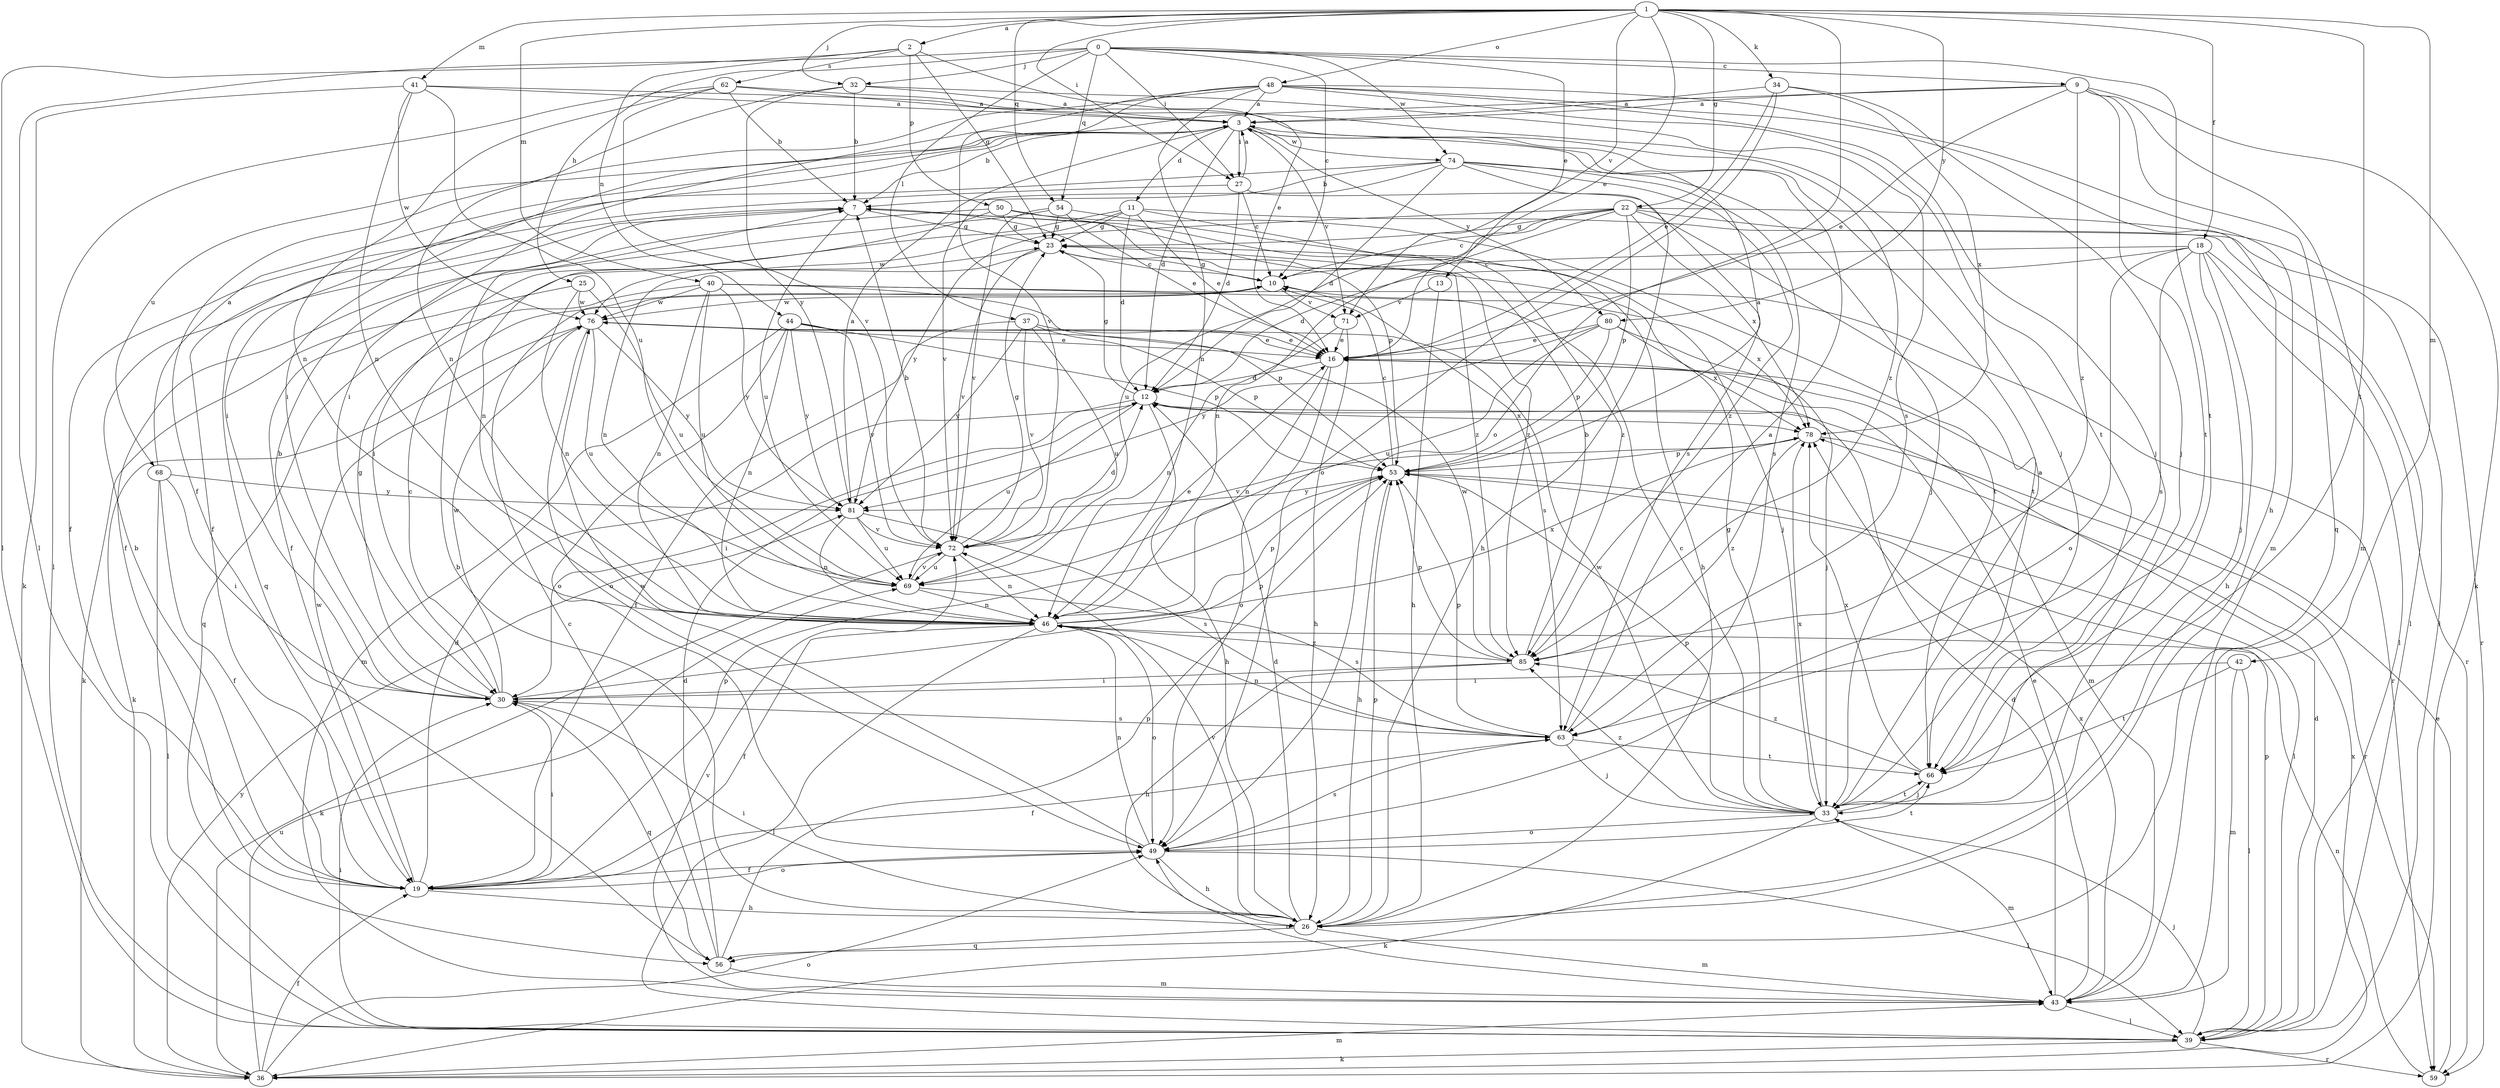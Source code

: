 strict digraph  {
0;
1;
2;
3;
7;
9;
10;
11;
12;
13;
16;
18;
19;
22;
23;
25;
26;
27;
30;
32;
33;
34;
36;
37;
39;
40;
41;
42;
43;
44;
46;
48;
49;
50;
53;
54;
56;
59;
62;
63;
66;
68;
69;
71;
72;
74;
76;
78;
80;
81;
85;
0 -> 9  [label=c];
0 -> 10  [label=c];
0 -> 13  [label=e];
0 -> 25  [label=h];
0 -> 27  [label=i];
0 -> 32  [label=j];
0 -> 37  [label=l];
0 -> 39  [label=l];
0 -> 54  [label=q];
0 -> 66  [label=t];
0 -> 74  [label=w];
1 -> 2  [label=a];
1 -> 16  [label=e];
1 -> 18  [label=f];
1 -> 22  [label=g];
1 -> 27  [label=i];
1 -> 32  [label=j];
1 -> 34  [label=k];
1 -> 40  [label=m];
1 -> 41  [label=m];
1 -> 42  [label=m];
1 -> 48  [label=o];
1 -> 49  [label=o];
1 -> 54  [label=q];
1 -> 66  [label=t];
1 -> 71  [label=v];
1 -> 80  [label=y];
2 -> 16  [label=e];
2 -> 23  [label=g];
2 -> 39  [label=l];
2 -> 44  [label=n];
2 -> 50  [label=p];
2 -> 62  [label=s];
3 -> 7  [label=b];
3 -> 11  [label=d];
3 -> 12  [label=d];
3 -> 27  [label=i];
3 -> 30  [label=i];
3 -> 68  [label=u];
3 -> 71  [label=v];
3 -> 74  [label=w];
3 -> 80  [label=y];
7 -> 23  [label=g];
7 -> 53  [label=p];
7 -> 56  [label=q];
7 -> 69  [label=u];
7 -> 85  [label=z];
9 -> 3  [label=a];
9 -> 16  [label=e];
9 -> 30  [label=i];
9 -> 36  [label=k];
9 -> 43  [label=m];
9 -> 56  [label=q];
9 -> 66  [label=t];
9 -> 85  [label=z];
10 -> 23  [label=g];
10 -> 63  [label=s];
10 -> 71  [label=v];
10 -> 76  [label=w];
11 -> 12  [label=d];
11 -> 16  [label=e];
11 -> 23  [label=g];
11 -> 30  [label=i];
11 -> 39  [label=l];
11 -> 76  [label=w];
11 -> 85  [label=z];
12 -> 23  [label=g];
12 -> 26  [label=h];
12 -> 30  [label=i];
12 -> 69  [label=u];
12 -> 78  [label=x];
13 -> 26  [label=h];
13 -> 71  [label=v];
16 -> 12  [label=d];
16 -> 43  [label=m];
16 -> 46  [label=n];
16 -> 49  [label=o];
18 -> 10  [label=c];
18 -> 12  [label=d];
18 -> 26  [label=h];
18 -> 33  [label=j];
18 -> 39  [label=l];
18 -> 49  [label=o];
18 -> 59  [label=r];
18 -> 63  [label=s];
19 -> 7  [label=b];
19 -> 12  [label=d];
19 -> 26  [label=h];
19 -> 30  [label=i];
19 -> 49  [label=o];
19 -> 53  [label=p];
19 -> 76  [label=w];
22 -> 10  [label=c];
22 -> 23  [label=g];
22 -> 39  [label=l];
22 -> 46  [label=n];
22 -> 53  [label=p];
22 -> 59  [label=r];
22 -> 66  [label=t];
22 -> 69  [label=u];
22 -> 78  [label=x];
22 -> 81  [label=y];
23 -> 10  [label=c];
23 -> 33  [label=j];
23 -> 46  [label=n];
23 -> 72  [label=v];
25 -> 36  [label=k];
25 -> 46  [label=n];
25 -> 69  [label=u];
25 -> 76  [label=w];
26 -> 7  [label=b];
26 -> 12  [label=d];
26 -> 30  [label=i];
26 -> 43  [label=m];
26 -> 53  [label=p];
26 -> 56  [label=q];
26 -> 72  [label=v];
27 -> 3  [label=a];
27 -> 10  [label=c];
27 -> 12  [label=d];
27 -> 19  [label=f];
27 -> 63  [label=s];
30 -> 7  [label=b];
30 -> 10  [label=c];
30 -> 23  [label=g];
30 -> 53  [label=p];
30 -> 56  [label=q];
30 -> 63  [label=s];
30 -> 76  [label=w];
32 -> 3  [label=a];
32 -> 7  [label=b];
32 -> 46  [label=n];
32 -> 63  [label=s];
32 -> 81  [label=y];
33 -> 3  [label=a];
33 -> 10  [label=c];
33 -> 23  [label=g];
33 -> 36  [label=k];
33 -> 43  [label=m];
33 -> 49  [label=o];
33 -> 53  [label=p];
33 -> 66  [label=t];
33 -> 76  [label=w];
33 -> 78  [label=x];
33 -> 85  [label=z];
34 -> 3  [label=a];
34 -> 16  [label=e];
34 -> 33  [label=j];
34 -> 49  [label=o];
34 -> 78  [label=x];
36 -> 19  [label=f];
36 -> 43  [label=m];
36 -> 49  [label=o];
36 -> 69  [label=u];
36 -> 78  [label=x];
36 -> 81  [label=y];
37 -> 16  [label=e];
37 -> 19  [label=f];
37 -> 53  [label=p];
37 -> 69  [label=u];
37 -> 72  [label=v];
37 -> 81  [label=y];
39 -> 12  [label=d];
39 -> 30  [label=i];
39 -> 33  [label=j];
39 -> 36  [label=k];
39 -> 53  [label=p];
39 -> 59  [label=r];
40 -> 46  [label=n];
40 -> 53  [label=p];
40 -> 56  [label=q];
40 -> 59  [label=r];
40 -> 69  [label=u];
40 -> 76  [label=w];
40 -> 78  [label=x];
40 -> 81  [label=y];
41 -> 3  [label=a];
41 -> 36  [label=k];
41 -> 46  [label=n];
41 -> 69  [label=u];
41 -> 76  [label=w];
41 -> 85  [label=z];
42 -> 30  [label=i];
42 -> 39  [label=l];
42 -> 43  [label=m];
42 -> 66  [label=t];
43 -> 12  [label=d];
43 -> 16  [label=e];
43 -> 39  [label=l];
43 -> 49  [label=o];
43 -> 72  [label=v];
43 -> 78  [label=x];
44 -> 16  [label=e];
44 -> 43  [label=m];
44 -> 46  [label=n];
44 -> 49  [label=o];
44 -> 53  [label=p];
44 -> 72  [label=v];
44 -> 81  [label=y];
46 -> 16  [label=e];
46 -> 19  [label=f];
46 -> 39  [label=l];
46 -> 49  [label=o];
46 -> 53  [label=p];
46 -> 78  [label=x];
46 -> 85  [label=z];
48 -> 3  [label=a];
48 -> 19  [label=f];
48 -> 26  [label=h];
48 -> 30  [label=i];
48 -> 33  [label=j];
48 -> 43  [label=m];
48 -> 46  [label=n];
48 -> 66  [label=t];
48 -> 72  [label=v];
49 -> 19  [label=f];
49 -> 26  [label=h];
49 -> 39  [label=l];
49 -> 46  [label=n];
49 -> 63  [label=s];
49 -> 66  [label=t];
49 -> 76  [label=w];
50 -> 19  [label=f];
50 -> 23  [label=g];
50 -> 46  [label=n];
50 -> 66  [label=t];
50 -> 85  [label=z];
53 -> 3  [label=a];
53 -> 10  [label=c];
53 -> 26  [label=h];
53 -> 39  [label=l];
53 -> 81  [label=y];
54 -> 16  [label=e];
54 -> 19  [label=f];
54 -> 23  [label=g];
54 -> 26  [label=h];
54 -> 72  [label=v];
56 -> 10  [label=c];
56 -> 12  [label=d];
56 -> 43  [label=m];
56 -> 53  [label=p];
59 -> 16  [label=e];
59 -> 46  [label=n];
62 -> 3  [label=a];
62 -> 7  [label=b];
62 -> 33  [label=j];
62 -> 39  [label=l];
62 -> 46  [label=n];
62 -> 72  [label=v];
63 -> 3  [label=a];
63 -> 19  [label=f];
63 -> 33  [label=j];
63 -> 46  [label=n];
63 -> 53  [label=p];
63 -> 66  [label=t];
66 -> 33  [label=j];
66 -> 78  [label=x];
66 -> 85  [label=z];
68 -> 3  [label=a];
68 -> 19  [label=f];
68 -> 30  [label=i];
68 -> 39  [label=l];
68 -> 81  [label=y];
69 -> 46  [label=n];
69 -> 63  [label=s];
69 -> 72  [label=v];
71 -> 16  [label=e];
71 -> 26  [label=h];
71 -> 46  [label=n];
72 -> 7  [label=b];
72 -> 12  [label=d];
72 -> 23  [label=g];
72 -> 36  [label=k];
72 -> 46  [label=n];
72 -> 69  [label=u];
74 -> 7  [label=b];
74 -> 12  [label=d];
74 -> 19  [label=f];
74 -> 26  [label=h];
74 -> 33  [label=j];
74 -> 63  [label=s];
74 -> 72  [label=v];
74 -> 85  [label=z];
76 -> 16  [label=e];
76 -> 36  [label=k];
76 -> 49  [label=o];
76 -> 69  [label=u];
76 -> 81  [label=y];
78 -> 53  [label=p];
78 -> 59  [label=r];
78 -> 72  [label=v];
78 -> 85  [label=z];
80 -> 16  [label=e];
80 -> 33  [label=j];
80 -> 53  [label=p];
80 -> 69  [label=u];
80 -> 78  [label=x];
80 -> 81  [label=y];
81 -> 3  [label=a];
81 -> 46  [label=n];
81 -> 63  [label=s];
81 -> 69  [label=u];
81 -> 72  [label=v];
85 -> 7  [label=b];
85 -> 26  [label=h];
85 -> 30  [label=i];
85 -> 53  [label=p];
85 -> 76  [label=w];
}
